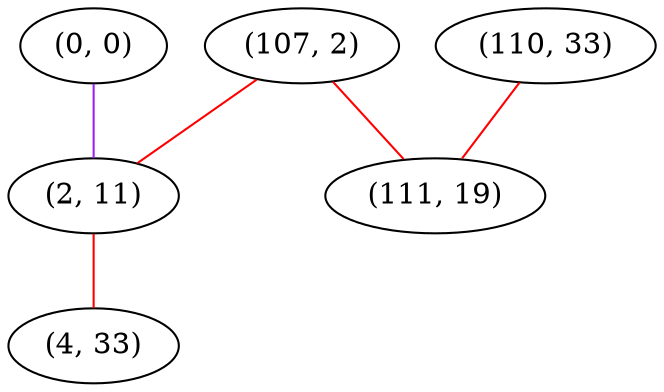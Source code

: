 graph "" {
"(0, 0)";
"(107, 2)";
"(2, 11)";
"(110, 33)";
"(111, 19)";
"(4, 33)";
"(0, 0)" -- "(2, 11)"  [color=purple, key=0, weight=4];
"(107, 2)" -- "(111, 19)"  [color=red, key=0, weight=1];
"(107, 2)" -- "(2, 11)"  [color=red, key=0, weight=1];
"(2, 11)" -- "(4, 33)"  [color=red, key=0, weight=1];
"(110, 33)" -- "(111, 19)"  [color=red, key=0, weight=1];
}
